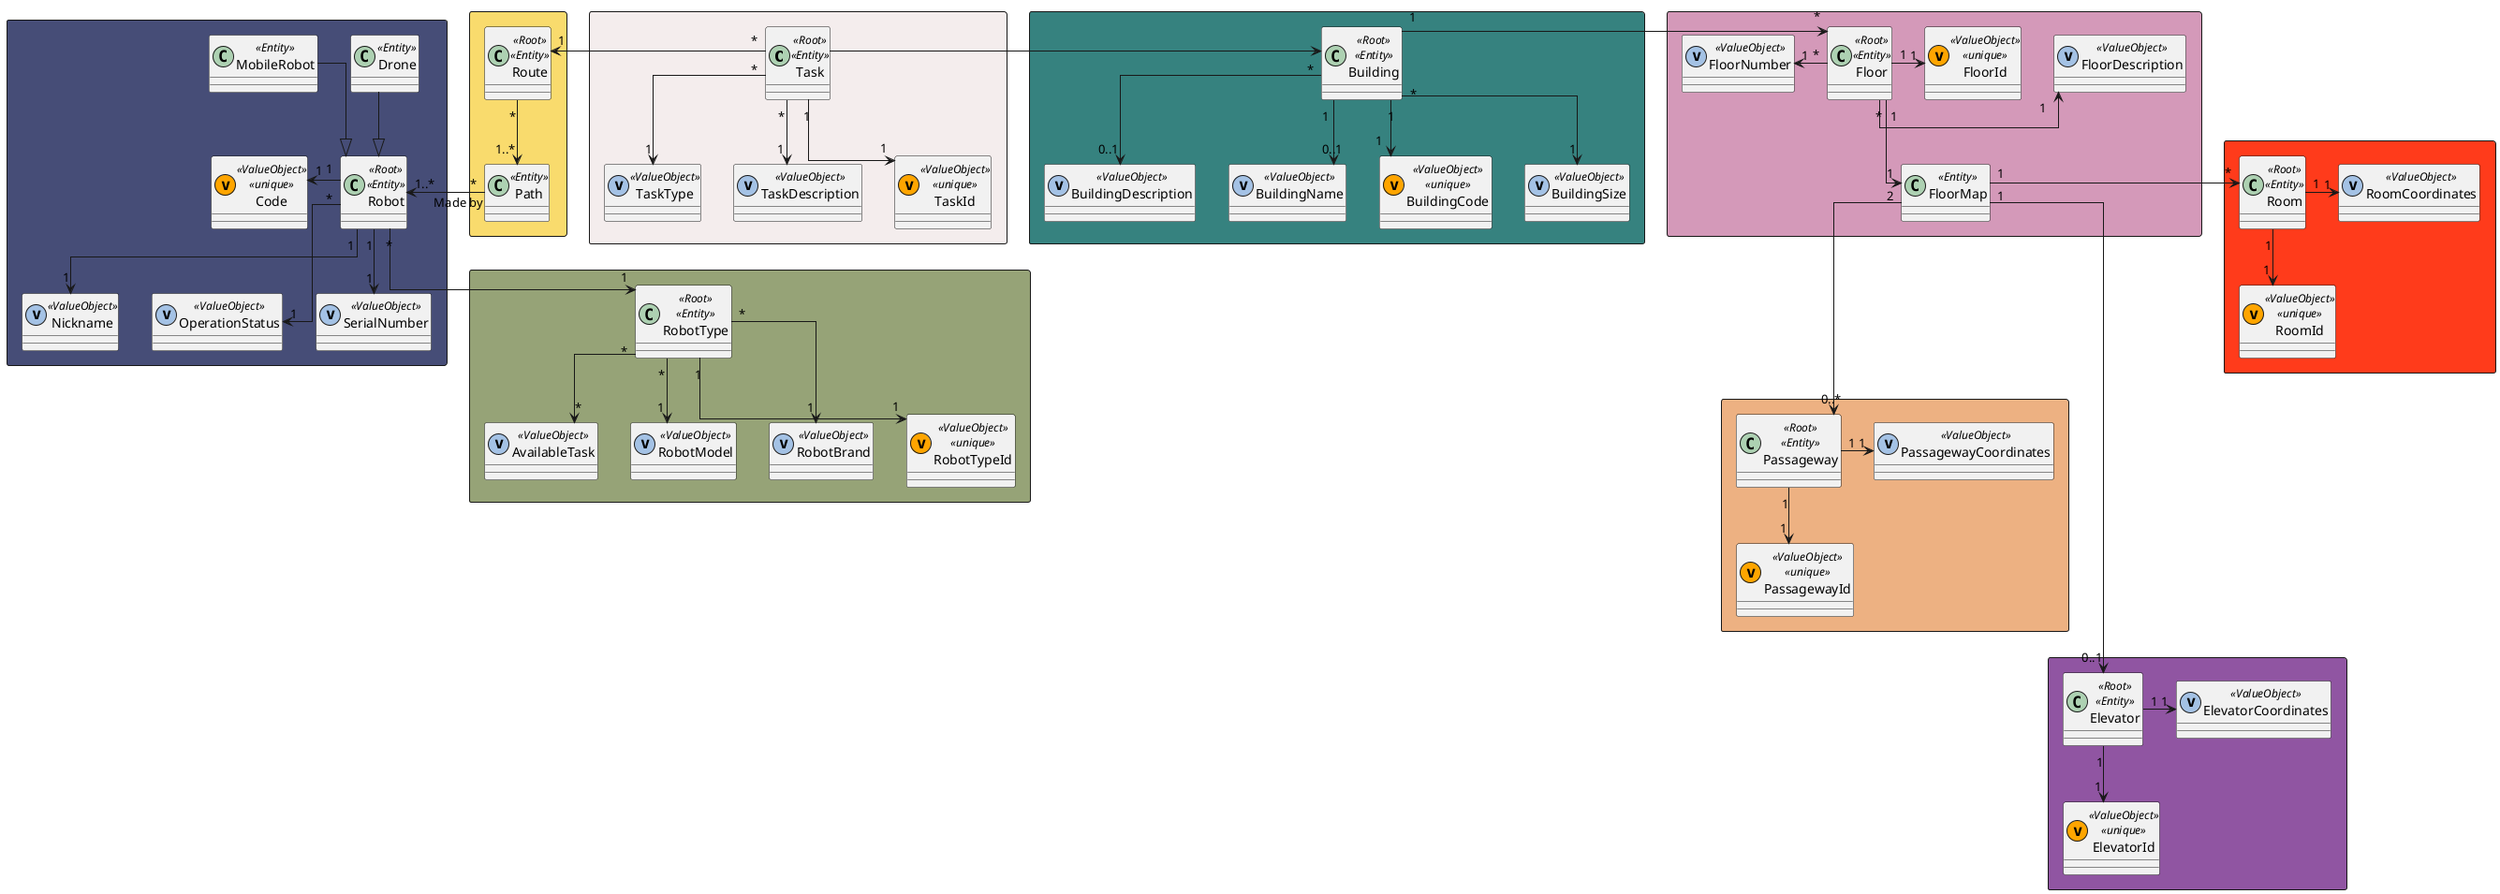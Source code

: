 @startuml domain

skinparam linetype ortho


'========================================================
rectangle #F4EDED{
class Task << Root >> << Entity >>
class TaskType << (v,#A4C2E5) ValueObject >>
class TaskDescription << (v,#A4C2E5) ValueObject >>
class TaskId << (v,orange) ValueObject >> << unique >>

}
'========================================================
rectangle #F9DB6D{
class Route << Root >> << Entity >>
class Path << Entity >>
}
'========================================================
rectangle #464D77{
class Robot << Root >> << Entity >>
class Drone  << Entity >>
class MobileRobot  << Entity >>

class Code  << (v,orange) ValueObject >> << unique >>
class Nickname  << (v,#A4C2E5) ValueObject >>
class OperationStatus  << (v,#A4C2E5) ValueObject >>
class SerialNumber  << (v,#A4C2E5) ValueObject >>
}
'========================================================
rectangle #96A377{
class RobotType << Root >> << Entity >>
class AvailableTask  << (v,#A4C2E5) ValueObject >>
class RobotModel  << (v,#A4C2E5) ValueObject >>
class RobotBrand  << (v,#A4C2E5) ValueObject >>
class RobotTypeId << (v,orange) ValueObject >> << unique >>

}
'========================================================
rectangle #36827F{
class Building  << Root >> << Entity >>
class BuildingDescription  << (v,#A4C2E5) ValueObject >>
class BuildingName  << (v,#A4C2E5) ValueObject >>
class BuildingCode  << (v,orange) ValueObject >> << unique >>
class BuildingSize  << (v,#A4C2E5) ValueObject >>
}
'========================================================
rectangle #FF3B1B{
class Room << Root >> << Entity >>
class RoomId << (v,orange) ValueObject >> << unique >>
class RoomCoordinates << (v,#A4C2E5) ValueObject >>
}
'========================================================
rectangle #EDB182{
class Passageway  << Root >> << Entity >>
class PassagewayId  << (v,orange) ValueObject >> << unique >>
class PassagewayCoordinates << (v,#A4C2E5) ValueObject >>
}
'========================================================
rectangle #9055A2{
class Elevator  << Root >> << Entity >>
class ElevatorId  << (v,orange) ValueObject >> << unique >>
class ElevatorCoordinates << (v,#A4C2E5) ValueObject >>
}

'========================================================
rectangle #D499B9{
class Floor  << Root >> << Entity >>
class FloorId  << (v,orange) ValueObject >> << unique >>
class FloorDescription  << (v,#A4C2E5) ValueObject >>
class FloorMap  << Entity >>
class FloorNumber << (v,#A4C2E5) ValueObject >>
}

'========================================================


Robot <|-u- MobileRobot
Robot <|-u- Drone
Robot "1"-l->"1" Code
Robot "*"-->"1" RobotType
Robot "*"-d->"1" OperationStatus
Robot "1"-->"1" Nickname
Robot "1"-->"1" SerialNumber

RobotType "*"-->"1" RobotModel
RobotType "*"-->"1" RobotBrand
RobotType "*"-->"*" AvailableTask
RobotType "1"-->"1" RobotTypeId


Task "*"-l>"1" Route
Task "*"-->"1" TaskType
Task "*"-->"1" TaskDescription
Task -> Building
Task "1"-->"1" TaskId

Route "*"-->"1..*" Path
Path "*"-r-->"1..*" Robot : "Made by"



Elevator "1"-d->"1" ElevatorId
Elevator "1"->"1" ElevatorCoordinates

Building "1"->"*" Floor
Building "*"-->"0..1" BuildingDescription
Building "1"-->"0..1" BuildingName
Building "*"-->"1" BuildingSize
Building "1"-->"1" BuildingCode

Room "1"-d->"1" RoomId
Room "1"->"1" RoomCoordinates

Passageway "1"-d->"1" PassagewayId
Passageway "1"->"1" PassagewayCoordinates


Floor "1"-d->"1" FloorMap
Floor "*"-u>"1" FloorNumber
Floor "*"->"1" FloorDescription
Floor "1" -> "1" FloorId

FloorMap "2"--->"0..*" Passageway
FloorMap "1"-d---->"0..1" Elevator
FloorMap "1"->"*" Room

@enduml

